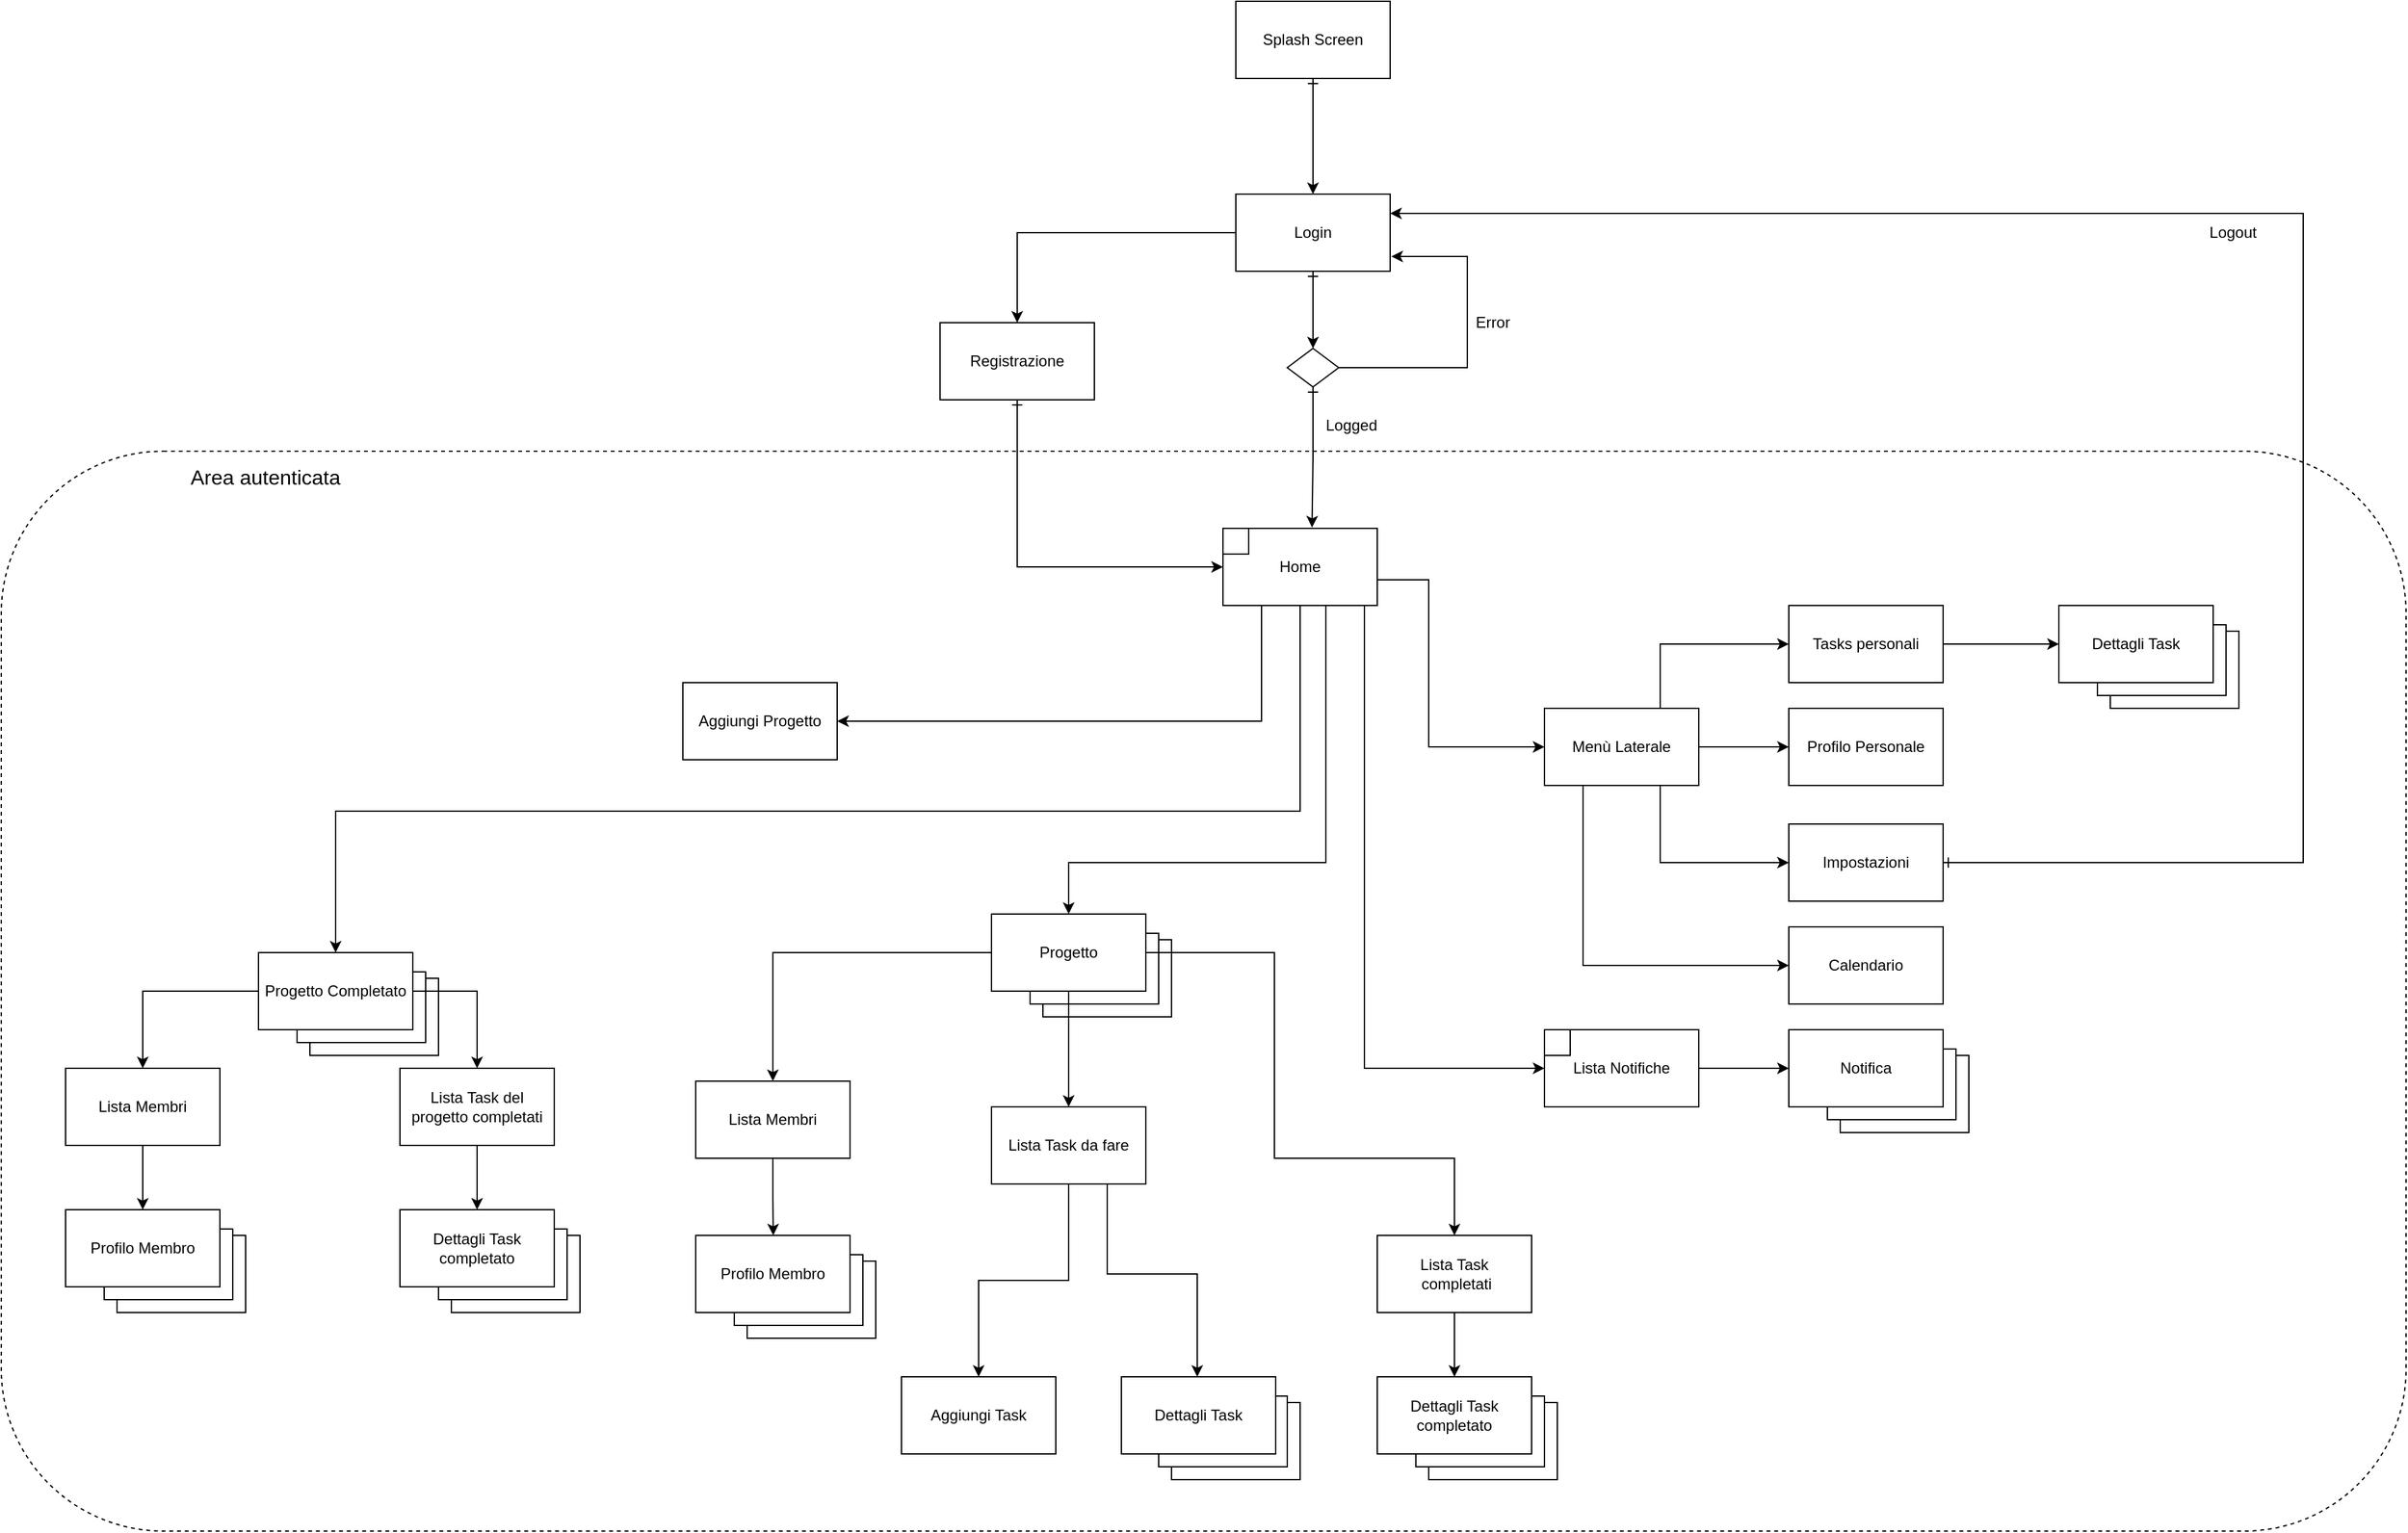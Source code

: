 <mxfile version="14.5.1" type="device"><diagram id="xSrrvhFJY5VeixmA2x_r" name="Page-1"><mxGraphModel dx="2875" dy="2353" grid="1" gridSize="10" guides="1" tooltips="1" connect="1" arrows="1" fold="1" page="1" pageScale="1" pageWidth="827" pageHeight="1169" math="0" shadow="0"><root><mxCell id="0"/><mxCell id="1" parent="0"/><mxCell id="82nMsccOjUNbbCQ4d1yx-11" style="edgeStyle=orthogonalEdgeStyle;rounded=0;orthogonalLoop=1;jettySize=auto;html=1;entryX=0.5;entryY=0;entryDx=0;entryDy=0;startArrow=ERone;startFill=0;" edge="1" parent="1" source="d37KyNYrokL4mkIn46Ug-1" target="82nMsccOjUNbbCQ4d1yx-10"><mxGeometry relative="1" as="geometry"/></mxCell><mxCell id="d37KyNYrokL4mkIn46Ug-1" value="Splash Screen" style="rounded=0;whiteSpace=wrap;html=1;" parent="1" vertex="1"><mxGeometry x="570" y="-350" width="120" height="60" as="geometry"/></mxCell><mxCell id="d37KyNYrokL4mkIn46Ug-8" value="Error" style="text;html=1;strokeColor=none;fillColor=none;align=center;verticalAlign=middle;whiteSpace=wrap;rounded=0;" parent="1" vertex="1"><mxGeometry x="750" y="-110" width="40" height="20" as="geometry"/></mxCell><mxCell id="d37KyNYrokL4mkIn46Ug-9" value="Logged" style="text;html=1;strokeColor=none;fillColor=none;align=center;verticalAlign=middle;whiteSpace=wrap;rounded=0;" parent="1" vertex="1"><mxGeometry x="640" y="-30" width="40" height="20" as="geometry"/></mxCell><mxCell id="d37KyNYrokL4mkIn46Ug-14" style="edgeStyle=orthogonalEdgeStyle;rounded=0;orthogonalLoop=1;jettySize=auto;html=1;entryX=0;entryY=0.5;entryDx=0;entryDy=0;startArrow=none;startFill=0;exitX=1;exitY=0.5;exitDx=0;exitDy=0;" parent="1" source="d37KyNYrokL4mkIn46Ug-10" target="d37KyNYrokL4mkIn46Ug-13" edge="1"><mxGeometry relative="1" as="geometry"><Array as="points"><mxPoint x="680" y="100"/><mxPoint x="720" y="100"/><mxPoint x="720" y="230"/></Array></mxGeometry></mxCell><mxCell id="d37KyNYrokL4mkIn46Ug-15" style="edgeStyle=orthogonalEdgeStyle;rounded=0;orthogonalLoop=1;jettySize=auto;html=1;exitX=0.25;exitY=1;exitDx=0;exitDy=0;startArrow=none;startFill=0;entryX=0;entryY=0.5;entryDx=0;entryDy=0;" parent="1" source="d37KyNYrokL4mkIn46Ug-10" target="d37KyNYrokL4mkIn46Ug-16" edge="1"><mxGeometry relative="1" as="geometry"><mxPoint x="590" y="330" as="targetPoint"/><Array as="points"><mxPoint x="670" y="120"/><mxPoint x="670" y="480"/></Array></mxGeometry></mxCell><mxCell id="d37KyNYrokL4mkIn46Ug-44" style="edgeStyle=orthogonalEdgeStyle;rounded=0;orthogonalLoop=1;jettySize=auto;html=1;exitX=0.25;exitY=1;exitDx=0;exitDy=0;startArrow=none;startFill=0;entryX=0.5;entryY=0;entryDx=0;entryDy=0;" parent="1" source="d37KyNYrokL4mkIn46Ug-10" target="d37KyNYrokL4mkIn46Ug-51" edge="1"><mxGeometry relative="1" as="geometry"><mxPoint x="440" y="240" as="targetPoint"/><Array as="points"><mxPoint x="640" y="120"/><mxPoint x="640" y="320"/><mxPoint x="440" y="320"/></Array></mxGeometry></mxCell><mxCell id="eZlSXQHVoUzHu3JJPmLp-1" style="edgeStyle=orthogonalEdgeStyle;rounded=0;orthogonalLoop=1;jettySize=auto;html=1;exitX=0.5;exitY=1;exitDx=0;exitDy=0;" parent="1" source="d37KyNYrokL4mkIn46Ug-10" target="d37KyNYrokL4mkIn46Ug-119" edge="1"><mxGeometry relative="1" as="geometry"><mxPoint x="620" y="280" as="targetPoint"/><Array as="points"><mxPoint x="620" y="280"/><mxPoint x="-130" y="280"/></Array></mxGeometry></mxCell><mxCell id="eZlSXQHVoUzHu3JJPmLp-2" style="edgeStyle=orthogonalEdgeStyle;rounded=0;orthogonalLoop=1;jettySize=auto;html=1;exitX=0.25;exitY=1;exitDx=0;exitDy=0;entryX=1;entryY=0.5;entryDx=0;entryDy=0;" parent="1" source="d37KyNYrokL4mkIn46Ug-10" target="d37KyNYrokL4mkIn46Ug-61" edge="1"><mxGeometry relative="1" as="geometry"/></mxCell><mxCell id="d37KyNYrokL4mkIn46Ug-10" value="Home" style="rounded=0;whiteSpace=wrap;html=1;" parent="1" vertex="1"><mxGeometry x="560" y="60" width="120" height="60" as="geometry"/></mxCell><mxCell id="d37KyNYrokL4mkIn46Ug-11" value="" style="rounded=0;whiteSpace=wrap;html=1;" parent="1" vertex="1"><mxGeometry x="560" y="60" width="20" height="20" as="geometry"/></mxCell><mxCell id="d37KyNYrokL4mkIn46Ug-27" style="edgeStyle=orthogonalEdgeStyle;rounded=0;orthogonalLoop=1;jettySize=auto;html=1;exitX=1;exitY=0.5;exitDx=0;exitDy=0;startArrow=none;startFill=0;" parent="1" source="d37KyNYrokL4mkIn46Ug-13" edge="1"><mxGeometry relative="1" as="geometry"><mxPoint x="1000" y="230" as="targetPoint"/></mxGeometry></mxCell><mxCell id="d37KyNYrokL4mkIn46Ug-29" style="edgeStyle=orthogonalEdgeStyle;rounded=0;orthogonalLoop=1;jettySize=auto;html=1;exitX=0.75;exitY=0;exitDx=0;exitDy=0;startArrow=none;startFill=0;entryX=0;entryY=0.5;entryDx=0;entryDy=0;" parent="1" source="d37KyNYrokL4mkIn46Ug-13" target="d37KyNYrokL4mkIn46Ug-30" edge="1"><mxGeometry relative="1" as="geometry"><mxPoint x="1010" y="140" as="targetPoint"/></mxGeometry></mxCell><mxCell id="d37KyNYrokL4mkIn46Ug-40" style="edgeStyle=orthogonalEdgeStyle;rounded=0;orthogonalLoop=1;jettySize=auto;html=1;exitX=0.5;exitY=1;exitDx=0;exitDy=0;startArrow=none;startFill=0;" parent="1" source="d37KyNYrokL4mkIn46Ug-13" target="d37KyNYrokL4mkIn46Ug-39" edge="1"><mxGeometry relative="1" as="geometry"><Array as="points"><mxPoint x="900" y="260"/><mxPoint x="900" y="320"/></Array></mxGeometry></mxCell><mxCell id="d37KyNYrokL4mkIn46Ug-13" value="Menù Laterale" style="rounded=0;whiteSpace=wrap;html=1;" parent="1" vertex="1"><mxGeometry x="810" y="200" width="120" height="60" as="geometry"/></mxCell><mxCell id="d37KyNYrokL4mkIn46Ug-25" style="edgeStyle=orthogonalEdgeStyle;rounded=0;orthogonalLoop=1;jettySize=auto;html=1;exitX=1;exitY=0.5;exitDx=0;exitDy=0;entryX=0;entryY=0.5;entryDx=0;entryDy=0;startArrow=none;startFill=0;" parent="1" source="d37KyNYrokL4mkIn46Ug-16" target="d37KyNYrokL4mkIn46Ug-22" edge="1"><mxGeometry relative="1" as="geometry"/></mxCell><mxCell id="d37KyNYrokL4mkIn46Ug-16" value="Lista Notifiche" style="rounded=0;whiteSpace=wrap;html=1;" parent="1" vertex="1"><mxGeometry x="810" y="450" width="120" height="60" as="geometry"/></mxCell><mxCell id="d37KyNYrokL4mkIn46Ug-18" value="" style="group" parent="1" vertex="1" connectable="0"><mxGeometry x="1000" y="450" width="140" height="80" as="geometry"/></mxCell><mxCell id="d37KyNYrokL4mkIn46Ug-19" value="" style="group" parent="d37KyNYrokL4mkIn46Ug-18" vertex="1" connectable="0"><mxGeometry width="140" height="80" as="geometry"/></mxCell><mxCell id="d37KyNYrokL4mkIn46Ug-20" value="" style="endArrow=none;html=1;rounded=0;" parent="d37KyNYrokL4mkIn46Ug-19" edge="1"><mxGeometry width="50" height="50" relative="1" as="geometry"><mxPoint x="40" y="70" as="sourcePoint"/><mxPoint x="130" y="20" as="targetPoint"/><Array as="points"><mxPoint x="40" y="80"/><mxPoint x="140" y="80"/><mxPoint x="140" y="20"/></Array></mxGeometry></mxCell><mxCell id="d37KyNYrokL4mkIn46Ug-21" value="" style="group" parent="d37KyNYrokL4mkIn46Ug-19" vertex="1" connectable="0"><mxGeometry width="120" height="60" as="geometry"/></mxCell><mxCell id="d37KyNYrokL4mkIn46Ug-22" value="Notifica" style="rounded=0;whiteSpace=wrap;html=1;" parent="d37KyNYrokL4mkIn46Ug-21" vertex="1"><mxGeometry width="120" height="60" as="geometry"/></mxCell><mxCell id="d37KyNYrokL4mkIn46Ug-24" style="edgeStyle=orthogonalEdgeStyle;rounded=0;orthogonalLoop=1;jettySize=auto;html=1;exitX=1;exitY=0.25;exitDx=0;exitDy=0;entryX=0.25;entryY=1;entryDx=0;entryDy=0;endArrow=none;endFill=0;" parent="d37KyNYrokL4mkIn46Ug-21" source="d37KyNYrokL4mkIn46Ug-22" target="d37KyNYrokL4mkIn46Ug-22" edge="1"><mxGeometry relative="1" as="geometry"><Array as="points"><mxPoint x="130" y="15"/><mxPoint x="130" y="70"/><mxPoint x="30" y="70"/></Array></mxGeometry></mxCell><mxCell id="d37KyNYrokL4mkIn46Ug-28" value="Profilo Personale" style="rounded=0;whiteSpace=wrap;html=1;" parent="1" vertex="1"><mxGeometry x="1000" y="200" width="120" height="60" as="geometry"/></mxCell><mxCell id="d37KyNYrokL4mkIn46Ug-37" style="edgeStyle=orthogonalEdgeStyle;rounded=0;orthogonalLoop=1;jettySize=auto;html=1;entryX=0;entryY=0.5;entryDx=0;entryDy=0;startArrow=none;startFill=0;" parent="1" source="d37KyNYrokL4mkIn46Ug-30" target="d37KyNYrokL4mkIn46Ug-35" edge="1"><mxGeometry relative="1" as="geometry"/></mxCell><mxCell id="d37KyNYrokL4mkIn46Ug-30" value="Tasks personali" style="rounded=0;whiteSpace=wrap;html=1;" parent="1" vertex="1"><mxGeometry x="1000" y="120" width="120" height="60" as="geometry"/></mxCell><mxCell id="d37KyNYrokL4mkIn46Ug-31" value="" style="group" parent="1" vertex="1" connectable="0"><mxGeometry x="1210" y="120" width="140" height="80" as="geometry"/></mxCell><mxCell id="d37KyNYrokL4mkIn46Ug-32" value="" style="group" parent="d37KyNYrokL4mkIn46Ug-31" vertex="1" connectable="0"><mxGeometry width="140" height="80" as="geometry"/></mxCell><mxCell id="d37KyNYrokL4mkIn46Ug-33" value="" style="endArrow=none;html=1;rounded=0;" parent="d37KyNYrokL4mkIn46Ug-32" edge="1"><mxGeometry width="50" height="50" relative="1" as="geometry"><mxPoint x="40" y="70" as="sourcePoint"/><mxPoint x="130" y="20" as="targetPoint"/><Array as="points"><mxPoint x="40" y="80"/><mxPoint x="140" y="80"/><mxPoint x="140" y="20"/></Array></mxGeometry></mxCell><mxCell id="d37KyNYrokL4mkIn46Ug-34" value="" style="group" parent="d37KyNYrokL4mkIn46Ug-32" vertex="1" connectable="0"><mxGeometry width="120" height="60" as="geometry"/></mxCell><mxCell id="d37KyNYrokL4mkIn46Ug-35" value="Dettagli Task" style="rounded=0;whiteSpace=wrap;html=1;" parent="d37KyNYrokL4mkIn46Ug-34" vertex="1"><mxGeometry width="120" height="60" as="geometry"/></mxCell><mxCell id="d37KyNYrokL4mkIn46Ug-36" style="edgeStyle=orthogonalEdgeStyle;rounded=0;orthogonalLoop=1;jettySize=auto;html=1;exitX=1;exitY=0.25;exitDx=0;exitDy=0;entryX=0.25;entryY=1;entryDx=0;entryDy=0;endArrow=none;endFill=0;" parent="d37KyNYrokL4mkIn46Ug-34" source="d37KyNYrokL4mkIn46Ug-35" target="d37KyNYrokL4mkIn46Ug-35" edge="1"><mxGeometry relative="1" as="geometry"><Array as="points"><mxPoint x="130" y="15"/><mxPoint x="130" y="70"/><mxPoint x="30" y="70"/></Array></mxGeometry></mxCell><mxCell id="82nMsccOjUNbbCQ4d1yx-4" style="edgeStyle=orthogonalEdgeStyle;rounded=0;orthogonalLoop=1;jettySize=auto;html=1;exitX=1;exitY=0.5;exitDx=0;exitDy=0;startArrow=ERone;startFill=0;entryX=1;entryY=0.25;entryDx=0;entryDy=0;" edge="1" parent="1" source="d37KyNYrokL4mkIn46Ug-39" target="82nMsccOjUNbbCQ4d1yx-10"><mxGeometry relative="1" as="geometry"><mxPoint x="1450.0" y="320.714" as="targetPoint"/><Array as="points"><mxPoint x="1400" y="320"/><mxPoint x="1400" y="-185"/></Array></mxGeometry></mxCell><mxCell id="d37KyNYrokL4mkIn46Ug-39" value="Impostazioni" style="rounded=0;whiteSpace=wrap;html=1;" parent="1" vertex="1"><mxGeometry x="1000" y="290" width="120" height="60" as="geometry"/></mxCell><mxCell id="d37KyNYrokL4mkIn46Ug-47" value="" style="group" parent="1" vertex="1" connectable="0"><mxGeometry x="380" y="360" width="140" height="80" as="geometry"/></mxCell><mxCell id="d37KyNYrokL4mkIn46Ug-48" value="" style="group" parent="d37KyNYrokL4mkIn46Ug-47" vertex="1" connectable="0"><mxGeometry width="140" height="80" as="geometry"/></mxCell><mxCell id="d37KyNYrokL4mkIn46Ug-49" value="" style="endArrow=none;html=1;rounded=0;" parent="d37KyNYrokL4mkIn46Ug-48" edge="1"><mxGeometry width="50" height="50" relative="1" as="geometry"><mxPoint x="40" y="70" as="sourcePoint"/><mxPoint x="130" y="20" as="targetPoint"/><Array as="points"><mxPoint x="40" y="80"/><mxPoint x="140" y="80"/><mxPoint x="140" y="20"/></Array></mxGeometry></mxCell><mxCell id="d37KyNYrokL4mkIn46Ug-50" value="" style="group" parent="d37KyNYrokL4mkIn46Ug-48" vertex="1" connectable="0"><mxGeometry width="120" height="60" as="geometry"/></mxCell><mxCell id="d37KyNYrokL4mkIn46Ug-51" value="Progetto" style="rounded=0;whiteSpace=wrap;html=1;" parent="d37KyNYrokL4mkIn46Ug-50" vertex="1"><mxGeometry width="120" height="60" as="geometry"/></mxCell><mxCell id="d37KyNYrokL4mkIn46Ug-52" style="edgeStyle=orthogonalEdgeStyle;rounded=0;orthogonalLoop=1;jettySize=auto;html=1;exitX=1;exitY=0.25;exitDx=0;exitDy=0;entryX=0.25;entryY=1;entryDx=0;entryDy=0;endArrow=none;endFill=0;" parent="d37KyNYrokL4mkIn46Ug-50" source="d37KyNYrokL4mkIn46Ug-51" target="d37KyNYrokL4mkIn46Ug-51" edge="1"><mxGeometry relative="1" as="geometry"><Array as="points"><mxPoint x="130" y="15"/><mxPoint x="130" y="70"/><mxPoint x="30" y="70"/></Array></mxGeometry></mxCell><mxCell id="d37KyNYrokL4mkIn46Ug-54" style="edgeStyle=orthogonalEdgeStyle;rounded=0;orthogonalLoop=1;jettySize=auto;html=1;startArrow=none;startFill=0;exitX=0.5;exitY=1;exitDx=0;exitDy=0;" parent="1" source="d37KyNYrokL4mkIn46Ug-51" edge="1"><mxGeometry relative="1" as="geometry"><mxPoint x="440" y="510" as="targetPoint"/><mxPoint x="440" y="440" as="sourcePoint"/><Array as="points"/></mxGeometry></mxCell><mxCell id="d37KyNYrokL4mkIn46Ug-62" style="edgeStyle=orthogonalEdgeStyle;rounded=0;orthogonalLoop=1;jettySize=auto;html=1;exitX=0.5;exitY=1;exitDx=0;exitDy=0;startArrow=none;startFill=0;entryX=0.5;entryY=0;entryDx=0;entryDy=0;" parent="1" source="d37KyNYrokL4mkIn46Ug-55" target="d37KyNYrokL4mkIn46Ug-63" edge="1"><mxGeometry relative="1" as="geometry"><mxPoint x="440" y="650" as="targetPoint"/></mxGeometry></mxCell><mxCell id="d37KyNYrokL4mkIn46Ug-80" style="edgeStyle=orthogonalEdgeStyle;rounded=0;orthogonalLoop=1;jettySize=auto;html=1;exitX=0.75;exitY=1;exitDx=0;exitDy=0;startArrow=none;startFill=0;" parent="1" source="d37KyNYrokL4mkIn46Ug-55" edge="1"><mxGeometry relative="1" as="geometry"><mxPoint x="540" y="720" as="targetPoint"/><Array as="points"><mxPoint x="470" y="640"/><mxPoint x="540" y="640"/></Array></mxGeometry></mxCell><mxCell id="d37KyNYrokL4mkIn46Ug-55" value="Lista Task da fare" style="rounded=0;whiteSpace=wrap;html=1;" parent="1" vertex="1"><mxGeometry x="380" y="510" width="120" height="60" as="geometry"/></mxCell><mxCell id="d37KyNYrokL4mkIn46Ug-56" style="edgeStyle=orthogonalEdgeStyle;rounded=0;orthogonalLoop=1;jettySize=auto;html=1;exitX=1;exitY=0.5;exitDx=0;exitDy=0;startArrow=none;startFill=0;entryX=0.5;entryY=0;entryDx=0;entryDy=0;" parent="1" source="d37KyNYrokL4mkIn46Ug-51" target="d37KyNYrokL4mkIn46Ug-57" edge="1"><mxGeometry relative="1" as="geometry"><mxPoint x="590" y="530" as="targetPoint"/><Array as="points"><mxPoint x="600" y="390"/><mxPoint x="600" y="550"/><mxPoint x="740" y="550"/></Array></mxGeometry></mxCell><mxCell id="d37KyNYrokL4mkIn46Ug-73" style="edgeStyle=orthogonalEdgeStyle;rounded=0;orthogonalLoop=1;jettySize=auto;html=1;exitX=0.5;exitY=1;exitDx=0;exitDy=0;startArrow=none;startFill=0;entryX=0.5;entryY=0;entryDx=0;entryDy=0;" parent="1" source="d37KyNYrokL4mkIn46Ug-57" target="d37KyNYrokL4mkIn46Ug-78" edge="1"><mxGeometry relative="1" as="geometry"><mxPoint x="679.706" y="650" as="targetPoint"/></mxGeometry></mxCell><mxCell id="d37KyNYrokL4mkIn46Ug-57" value="Lista Task&lt;br&gt;&amp;nbsp;completati" style="rounded=0;whiteSpace=wrap;html=1;" parent="1" vertex="1"><mxGeometry x="680" y="610" width="120" height="60" as="geometry"/></mxCell><mxCell id="d37KyNYrokL4mkIn46Ug-58" style="edgeStyle=orthogonalEdgeStyle;rounded=0;orthogonalLoop=1;jettySize=auto;html=1;exitX=0;exitY=0.5;exitDx=0;exitDy=0;startArrow=none;startFill=0;entryX=0.5;entryY=0;entryDx=0;entryDy=0;" parent="1" source="d37KyNYrokL4mkIn46Ug-51" target="d37KyNYrokL4mkIn46Ug-65" edge="1"><mxGeometry relative="1" as="geometry"><mxPoint x="270" y="390" as="targetPoint"/></mxGeometry></mxCell><mxCell id="d37KyNYrokL4mkIn46Ug-61" value="Aggiungi Progetto" style="rounded=0;whiteSpace=wrap;html=1;" parent="1" vertex="1"><mxGeometry x="140" y="180" width="120" height="60" as="geometry"/></mxCell><mxCell id="d37KyNYrokL4mkIn46Ug-63" value="Aggiungi Task" style="rounded=0;whiteSpace=wrap;html=1;" parent="1" vertex="1"><mxGeometry x="310" y="720" width="120" height="60" as="geometry"/></mxCell><mxCell id="d37KyNYrokL4mkIn46Ug-66" style="edgeStyle=orthogonalEdgeStyle;rounded=0;orthogonalLoop=1;jettySize=auto;html=1;exitX=0.5;exitY=1;exitDx=0;exitDy=0;startArrow=none;startFill=0;" parent="1" source="d37KyNYrokL4mkIn46Ug-65" edge="1"><mxGeometry relative="1" as="geometry"><mxPoint x="210.294" y="610" as="targetPoint"/></mxGeometry></mxCell><mxCell id="d37KyNYrokL4mkIn46Ug-65" value="Lista Membri" style="rounded=0;whiteSpace=wrap;html=1;" parent="1" vertex="1"><mxGeometry x="150" y="490" width="120" height="60" as="geometry"/></mxCell><mxCell id="d37KyNYrokL4mkIn46Ug-67" value="" style="group" parent="1" vertex="1" connectable="0"><mxGeometry x="150" y="610" width="140" height="80" as="geometry"/></mxCell><mxCell id="d37KyNYrokL4mkIn46Ug-68" value="" style="group" parent="d37KyNYrokL4mkIn46Ug-67" vertex="1" connectable="0"><mxGeometry width="140" height="80" as="geometry"/></mxCell><mxCell id="d37KyNYrokL4mkIn46Ug-69" value="" style="endArrow=none;html=1;rounded=0;" parent="d37KyNYrokL4mkIn46Ug-68" edge="1"><mxGeometry width="50" height="50" relative="1" as="geometry"><mxPoint x="40" y="70" as="sourcePoint"/><mxPoint x="130" y="20" as="targetPoint"/><Array as="points"><mxPoint x="40" y="80"/><mxPoint x="140" y="80"/><mxPoint x="140" y="20"/></Array></mxGeometry></mxCell><mxCell id="d37KyNYrokL4mkIn46Ug-70" value="" style="group" parent="d37KyNYrokL4mkIn46Ug-68" vertex="1" connectable="0"><mxGeometry width="120" height="60" as="geometry"/></mxCell><mxCell id="d37KyNYrokL4mkIn46Ug-71" value="Profilo Membro" style="rounded=0;whiteSpace=wrap;html=1;" parent="d37KyNYrokL4mkIn46Ug-70" vertex="1"><mxGeometry width="120" height="60" as="geometry"/></mxCell><mxCell id="d37KyNYrokL4mkIn46Ug-72" style="edgeStyle=orthogonalEdgeStyle;rounded=0;orthogonalLoop=1;jettySize=auto;html=1;exitX=1;exitY=0.25;exitDx=0;exitDy=0;entryX=0.25;entryY=1;entryDx=0;entryDy=0;endArrow=none;endFill=0;" parent="d37KyNYrokL4mkIn46Ug-70" source="d37KyNYrokL4mkIn46Ug-71" target="d37KyNYrokL4mkIn46Ug-71" edge="1"><mxGeometry relative="1" as="geometry"><Array as="points"><mxPoint x="130" y="15"/><mxPoint x="130" y="70"/><mxPoint x="30" y="70"/></Array></mxGeometry></mxCell><mxCell id="d37KyNYrokL4mkIn46Ug-74" value="" style="group" parent="1" vertex="1" connectable="0"><mxGeometry x="680" y="720" width="140" height="80" as="geometry"/></mxCell><mxCell id="d37KyNYrokL4mkIn46Ug-75" value="" style="group" parent="d37KyNYrokL4mkIn46Ug-74" vertex="1" connectable="0"><mxGeometry width="140" height="80" as="geometry"/></mxCell><mxCell id="d37KyNYrokL4mkIn46Ug-76" value="" style="endArrow=none;html=1;rounded=0;" parent="d37KyNYrokL4mkIn46Ug-75" edge="1"><mxGeometry width="50" height="50" relative="1" as="geometry"><mxPoint x="40" y="70" as="sourcePoint"/><mxPoint x="130" y="20" as="targetPoint"/><Array as="points"><mxPoint x="40" y="80"/><mxPoint x="140" y="80"/><mxPoint x="140" y="20"/></Array></mxGeometry></mxCell><mxCell id="d37KyNYrokL4mkIn46Ug-77" value="" style="group" parent="d37KyNYrokL4mkIn46Ug-75" vertex="1" connectable="0"><mxGeometry width="120" height="60" as="geometry"/></mxCell><mxCell id="d37KyNYrokL4mkIn46Ug-78" value="Dettagli Task completato" style="rounded=0;whiteSpace=wrap;html=1;" parent="d37KyNYrokL4mkIn46Ug-77" vertex="1"><mxGeometry width="120" height="60" as="geometry"/></mxCell><mxCell id="d37KyNYrokL4mkIn46Ug-79" style="edgeStyle=orthogonalEdgeStyle;rounded=0;orthogonalLoop=1;jettySize=auto;html=1;exitX=1;exitY=0.25;exitDx=0;exitDy=0;entryX=0.25;entryY=1;entryDx=0;entryDy=0;endArrow=none;endFill=0;" parent="d37KyNYrokL4mkIn46Ug-77" source="d37KyNYrokL4mkIn46Ug-78" target="d37KyNYrokL4mkIn46Ug-78" edge="1"><mxGeometry relative="1" as="geometry"><Array as="points"><mxPoint x="130" y="15"/><mxPoint x="130" y="70"/><mxPoint x="30" y="70"/></Array></mxGeometry></mxCell><mxCell id="d37KyNYrokL4mkIn46Ug-81" value="" style="group" parent="1" vertex="1" connectable="0"><mxGeometry x="480" y="720" width="140" height="80" as="geometry"/></mxCell><mxCell id="d37KyNYrokL4mkIn46Ug-82" value="" style="group" parent="d37KyNYrokL4mkIn46Ug-81" vertex="1" connectable="0"><mxGeometry width="140" height="80" as="geometry"/></mxCell><mxCell id="d37KyNYrokL4mkIn46Ug-83" value="" style="endArrow=none;html=1;rounded=0;" parent="d37KyNYrokL4mkIn46Ug-82" edge="1"><mxGeometry width="50" height="50" relative="1" as="geometry"><mxPoint x="40" y="70" as="sourcePoint"/><mxPoint x="130" y="20" as="targetPoint"/><Array as="points"><mxPoint x="40" y="80"/><mxPoint x="140" y="80"/><mxPoint x="140" y="20"/></Array></mxGeometry></mxCell><mxCell id="d37KyNYrokL4mkIn46Ug-84" value="" style="group" parent="d37KyNYrokL4mkIn46Ug-82" vertex="1" connectable="0"><mxGeometry width="120" height="60" as="geometry"/></mxCell><mxCell id="d37KyNYrokL4mkIn46Ug-85" value="Dettagli Task" style="rounded=0;whiteSpace=wrap;html=1;" parent="d37KyNYrokL4mkIn46Ug-84" vertex="1"><mxGeometry x="1" width="120" height="60" as="geometry"/></mxCell><mxCell id="d37KyNYrokL4mkIn46Ug-86" style="edgeStyle=orthogonalEdgeStyle;rounded=0;orthogonalLoop=1;jettySize=auto;html=1;exitX=1;exitY=0.25;exitDx=0;exitDy=0;entryX=0.25;entryY=1;entryDx=0;entryDy=0;endArrow=none;endFill=0;" parent="d37KyNYrokL4mkIn46Ug-84" source="d37KyNYrokL4mkIn46Ug-85" target="d37KyNYrokL4mkIn46Ug-85" edge="1"><mxGeometry relative="1" as="geometry"><Array as="points"><mxPoint x="130" y="15"/><mxPoint x="130" y="70"/><mxPoint x="30" y="70"/></Array></mxGeometry></mxCell><mxCell id="d37KyNYrokL4mkIn46Ug-92" value="" style="whiteSpace=wrap;html=1;aspect=fixed;" parent="1" vertex="1"><mxGeometry x="810" y="450" width="20" height="20" as="geometry"/></mxCell><mxCell id="d37KyNYrokL4mkIn46Ug-124" style="edgeStyle=orthogonalEdgeStyle;rounded=0;orthogonalLoop=1;jettySize=auto;html=1;exitX=0.5;exitY=1;exitDx=0;exitDy=0;entryX=0.5;entryY=0;entryDx=0;entryDy=0;startArrow=none;startFill=0;" parent="1" source="d37KyNYrokL4mkIn46Ug-101" target="d37KyNYrokL4mkIn46Ug-106" edge="1"><mxGeometry relative="1" as="geometry"/></mxCell><mxCell id="d37KyNYrokL4mkIn46Ug-101" value="Lista Membri" style="rounded=0;whiteSpace=wrap;html=1;" parent="1" vertex="1"><mxGeometry x="-340" y="480" width="120" height="60" as="geometry"/></mxCell><mxCell id="d37KyNYrokL4mkIn46Ug-102" value="" style="group" parent="1" vertex="1" connectable="0"><mxGeometry x="-340" y="590" width="140" height="80" as="geometry"/></mxCell><mxCell id="d37KyNYrokL4mkIn46Ug-103" value="" style="group" parent="d37KyNYrokL4mkIn46Ug-102" vertex="1" connectable="0"><mxGeometry width="140" height="80" as="geometry"/></mxCell><mxCell id="d37KyNYrokL4mkIn46Ug-104" value="" style="endArrow=none;html=1;rounded=0;" parent="d37KyNYrokL4mkIn46Ug-103" edge="1"><mxGeometry width="50" height="50" relative="1" as="geometry"><mxPoint x="40" y="70" as="sourcePoint"/><mxPoint x="130" y="20" as="targetPoint"/><Array as="points"><mxPoint x="40" y="80"/><mxPoint x="140" y="80"/><mxPoint x="140" y="20"/></Array></mxGeometry></mxCell><mxCell id="d37KyNYrokL4mkIn46Ug-105" value="" style="group" parent="d37KyNYrokL4mkIn46Ug-103" vertex="1" connectable="0"><mxGeometry width="120" height="60" as="geometry"/></mxCell><mxCell id="d37KyNYrokL4mkIn46Ug-106" value="Profilo Membro" style="rounded=0;whiteSpace=wrap;html=1;" parent="d37KyNYrokL4mkIn46Ug-105" vertex="1"><mxGeometry width="120" height="60" as="geometry"/></mxCell><mxCell id="d37KyNYrokL4mkIn46Ug-107" style="edgeStyle=orthogonalEdgeStyle;rounded=0;orthogonalLoop=1;jettySize=auto;html=1;exitX=1;exitY=0.25;exitDx=0;exitDy=0;entryX=0.25;entryY=1;entryDx=0;entryDy=0;endArrow=none;endFill=0;" parent="d37KyNYrokL4mkIn46Ug-105" source="d37KyNYrokL4mkIn46Ug-106" target="d37KyNYrokL4mkIn46Ug-106" edge="1"><mxGeometry relative="1" as="geometry"><Array as="points"><mxPoint x="130" y="15"/><mxPoint x="130" y="70"/><mxPoint x="30" y="70"/></Array></mxGeometry></mxCell><mxCell id="d37KyNYrokL4mkIn46Ug-122" style="edgeStyle=orthogonalEdgeStyle;rounded=0;orthogonalLoop=1;jettySize=auto;html=1;exitX=0.5;exitY=1;exitDx=0;exitDy=0;entryX=0.5;entryY=0;entryDx=0;entryDy=0;startArrow=none;startFill=0;" parent="1" source="d37KyNYrokL4mkIn46Ug-108" target="d37KyNYrokL4mkIn46Ug-113" edge="1"><mxGeometry relative="1" as="geometry"/></mxCell><mxCell id="d37KyNYrokL4mkIn46Ug-108" value="Lista Task del progetto completati" style="rounded=0;whiteSpace=wrap;html=1;" parent="1" vertex="1"><mxGeometry x="-80" y="480" width="120" height="60" as="geometry"/></mxCell><mxCell id="d37KyNYrokL4mkIn46Ug-109" value="" style="group" parent="1" vertex="1" connectable="0"><mxGeometry x="-80" y="590" width="140" height="80" as="geometry"/></mxCell><mxCell id="d37KyNYrokL4mkIn46Ug-110" value="" style="group" parent="d37KyNYrokL4mkIn46Ug-109" vertex="1" connectable="0"><mxGeometry width="140" height="80" as="geometry"/></mxCell><mxCell id="d37KyNYrokL4mkIn46Ug-111" value="" style="endArrow=none;html=1;rounded=0;" parent="d37KyNYrokL4mkIn46Ug-110" edge="1"><mxGeometry width="50" height="50" relative="1" as="geometry"><mxPoint x="40" y="70" as="sourcePoint"/><mxPoint x="130" y="20" as="targetPoint"/><Array as="points"><mxPoint x="40" y="80"/><mxPoint x="140" y="80"/><mxPoint x="140" y="20"/></Array></mxGeometry></mxCell><mxCell id="d37KyNYrokL4mkIn46Ug-112" value="" style="group" parent="d37KyNYrokL4mkIn46Ug-110" vertex="1" connectable="0"><mxGeometry width="120" height="60" as="geometry"/></mxCell><mxCell id="d37KyNYrokL4mkIn46Ug-113" value="Dettagli Task completato" style="rounded=0;whiteSpace=wrap;html=1;" parent="d37KyNYrokL4mkIn46Ug-112" vertex="1"><mxGeometry width="120" height="60" as="geometry"/></mxCell><mxCell id="d37KyNYrokL4mkIn46Ug-114" style="edgeStyle=orthogonalEdgeStyle;rounded=0;orthogonalLoop=1;jettySize=auto;html=1;exitX=1;exitY=0.25;exitDx=0;exitDy=0;entryX=0.25;entryY=1;entryDx=0;entryDy=0;endArrow=none;endFill=0;" parent="d37KyNYrokL4mkIn46Ug-112" source="d37KyNYrokL4mkIn46Ug-113" target="d37KyNYrokL4mkIn46Ug-113" edge="1"><mxGeometry relative="1" as="geometry"><Array as="points"><mxPoint x="130" y="15"/><mxPoint x="130" y="70"/><mxPoint x="30" y="70"/></Array></mxGeometry></mxCell><mxCell id="d37KyNYrokL4mkIn46Ug-115" value="" style="group" parent="1" vertex="1" connectable="0"><mxGeometry x="-190" y="390" width="140" height="80" as="geometry"/></mxCell><mxCell id="d37KyNYrokL4mkIn46Ug-116" value="" style="group" parent="d37KyNYrokL4mkIn46Ug-115" vertex="1" connectable="0"><mxGeometry width="140" height="80" as="geometry"/></mxCell><mxCell id="d37KyNYrokL4mkIn46Ug-117" value="" style="endArrow=none;html=1;rounded=0;" parent="d37KyNYrokL4mkIn46Ug-116" edge="1"><mxGeometry width="50" height="50" relative="1" as="geometry"><mxPoint x="40" y="70" as="sourcePoint"/><mxPoint x="130" y="20" as="targetPoint"/><Array as="points"><mxPoint x="40" y="80"/><mxPoint x="140" y="80"/><mxPoint x="140" y="20"/></Array></mxGeometry></mxCell><mxCell id="d37KyNYrokL4mkIn46Ug-118" value="" style="group" parent="d37KyNYrokL4mkIn46Ug-116" vertex="1" connectable="0"><mxGeometry width="120" height="60" as="geometry"/></mxCell><mxCell id="d37KyNYrokL4mkIn46Ug-119" value="Progetto Completato" style="rounded=0;whiteSpace=wrap;html=1;" parent="d37KyNYrokL4mkIn46Ug-118" vertex="1"><mxGeometry width="120" height="60" as="geometry"/></mxCell><mxCell id="d37KyNYrokL4mkIn46Ug-120" style="edgeStyle=orthogonalEdgeStyle;rounded=0;orthogonalLoop=1;jettySize=auto;html=1;exitX=1;exitY=0.25;exitDx=0;exitDy=0;entryX=0.25;entryY=1;entryDx=0;entryDy=0;endArrow=none;endFill=0;" parent="d37KyNYrokL4mkIn46Ug-118" source="d37KyNYrokL4mkIn46Ug-119" target="d37KyNYrokL4mkIn46Ug-119" edge="1"><mxGeometry relative="1" as="geometry"><Array as="points"><mxPoint x="130" y="15"/><mxPoint x="130" y="70"/><mxPoint x="30" y="70"/></Array></mxGeometry></mxCell><mxCell id="d37KyNYrokL4mkIn46Ug-121" style="edgeStyle=orthogonalEdgeStyle;rounded=0;orthogonalLoop=1;jettySize=auto;html=1;exitX=1;exitY=0.5;exitDx=0;exitDy=0;startArrow=none;startFill=0;" parent="1" source="d37KyNYrokL4mkIn46Ug-119" target="d37KyNYrokL4mkIn46Ug-108" edge="1"><mxGeometry relative="1" as="geometry"/></mxCell><mxCell id="d37KyNYrokL4mkIn46Ug-123" style="edgeStyle=orthogonalEdgeStyle;rounded=0;orthogonalLoop=1;jettySize=auto;html=1;exitX=0;exitY=0.5;exitDx=0;exitDy=0;startArrow=none;startFill=0;" parent="1" source="d37KyNYrokL4mkIn46Ug-119" target="d37KyNYrokL4mkIn46Ug-101" edge="1"><mxGeometry relative="1" as="geometry"/></mxCell><mxCell id="b0t05d7EzDKwtubNoX8t-1" style="edgeStyle=orthogonalEdgeStyle;rounded=0;orthogonalLoop=1;jettySize=auto;html=1;exitX=0.25;exitY=1;exitDx=0;exitDy=0;entryX=0;entryY=0.5;entryDx=0;entryDy=0;" parent="1" source="d37KyNYrokL4mkIn46Ug-13" target="b0t05d7EzDKwtubNoX8t-2" edge="1"><mxGeometry relative="1" as="geometry"><mxPoint x="850" y="560" as="targetPoint"/><Array as="points"><mxPoint x="840" y="400"/><mxPoint x="1000" y="400"/></Array></mxGeometry></mxCell><mxCell id="b0t05d7EzDKwtubNoX8t-2" value="Calendario" style="rounded=0;whiteSpace=wrap;html=1;" parent="1" vertex="1"><mxGeometry x="1000" y="370" width="120" height="60" as="geometry"/></mxCell><mxCell id="yrCnhq1r11iNTuz6NeHs-1" value="Logout" style="text;html=1;align=center;verticalAlign=middle;resizable=0;points=[];autosize=1;" parent="1" vertex="1"><mxGeometry x="1320" y="-180" width="50" height="20" as="geometry"/></mxCell><mxCell id="82nMsccOjUNbbCQ4d1yx-15" style="edgeStyle=orthogonalEdgeStyle;rounded=0;orthogonalLoop=1;jettySize=auto;html=1;exitX=0.5;exitY=1;exitDx=0;exitDy=0;entryX=0.5;entryY=0;entryDx=0;entryDy=0;startArrow=ERone;startFill=0;" edge="1" parent="1" source="82nMsccOjUNbbCQ4d1yx-10" target="82nMsccOjUNbbCQ4d1yx-14"><mxGeometry relative="1" as="geometry"/></mxCell><mxCell id="82nMsccOjUNbbCQ4d1yx-21" style="edgeStyle=orthogonalEdgeStyle;rounded=0;orthogonalLoop=1;jettySize=auto;html=1;exitX=0;exitY=0.5;exitDx=0;exitDy=0;entryX=0.5;entryY=0;entryDx=0;entryDy=0;startArrow=none;startFill=0;" edge="1" parent="1" source="82nMsccOjUNbbCQ4d1yx-10" target="82nMsccOjUNbbCQ4d1yx-20"><mxGeometry relative="1" as="geometry"/></mxCell><mxCell id="82nMsccOjUNbbCQ4d1yx-10" value="Login" style="rounded=0;whiteSpace=wrap;html=1;" vertex="1" parent="1"><mxGeometry x="570" y="-200" width="120" height="60" as="geometry"/></mxCell><mxCell id="82nMsccOjUNbbCQ4d1yx-16" style="edgeStyle=orthogonalEdgeStyle;rounded=0;orthogonalLoop=1;jettySize=auto;html=1;exitX=0.5;exitY=1;exitDx=0;exitDy=0;entryX=0.577;entryY=-0.011;entryDx=0;entryDy=0;entryPerimeter=0;startArrow=ERone;startFill=0;" edge="1" parent="1" source="82nMsccOjUNbbCQ4d1yx-14" target="d37KyNYrokL4mkIn46Ug-10"><mxGeometry relative="1" as="geometry"/></mxCell><mxCell id="82nMsccOjUNbbCQ4d1yx-18" style="edgeStyle=orthogonalEdgeStyle;rounded=0;orthogonalLoop=1;jettySize=auto;html=1;exitX=1;exitY=0.5;exitDx=0;exitDy=0;entryX=1.008;entryY=0.808;entryDx=0;entryDy=0;startArrow=none;startFill=0;entryPerimeter=0;" edge="1" parent="1" source="82nMsccOjUNbbCQ4d1yx-14" target="82nMsccOjUNbbCQ4d1yx-10"><mxGeometry relative="1" as="geometry"><Array as="points"><mxPoint x="750" y="-65"/><mxPoint x="750" y="-152"/></Array></mxGeometry></mxCell><mxCell id="82nMsccOjUNbbCQ4d1yx-14" value="" style="rhombus;whiteSpace=wrap;html=1;" vertex="1" parent="1"><mxGeometry x="610" y="-80" width="40" height="30" as="geometry"/></mxCell><mxCell id="82nMsccOjUNbbCQ4d1yx-22" style="edgeStyle=orthogonalEdgeStyle;rounded=0;orthogonalLoop=1;jettySize=auto;html=1;exitX=0.5;exitY=1;exitDx=0;exitDy=0;entryX=0;entryY=0.5;entryDx=0;entryDy=0;startArrow=ERone;startFill=0;" edge="1" parent="1" source="82nMsccOjUNbbCQ4d1yx-20" target="d37KyNYrokL4mkIn46Ug-10"><mxGeometry relative="1" as="geometry"/></mxCell><mxCell id="82nMsccOjUNbbCQ4d1yx-20" value="Registrazione" style="rounded=0;whiteSpace=wrap;html=1;" vertex="1" parent="1"><mxGeometry x="340" y="-100" width="120" height="60" as="geometry"/></mxCell><mxCell id="82nMsccOjUNbbCQ4d1yx-24" value="" style="rounded=1;whiteSpace=wrap;html=1;fillColor=none;dashed=1;" vertex="1" parent="1"><mxGeometry x="-390" width="1870" height="840" as="geometry"/></mxCell><mxCell id="82nMsccOjUNbbCQ4d1yx-26" value="&lt;font style=&quot;font-size: 16px&quot;&gt;Area autenticata&lt;/font&gt;" style="text;html=1;align=center;verticalAlign=middle;resizable=0;points=[];autosize=1;" vertex="1" parent="1"><mxGeometry x="-250" y="10" width="130" height="20" as="geometry"/></mxCell></root></mxGraphModel></diagram></mxfile>